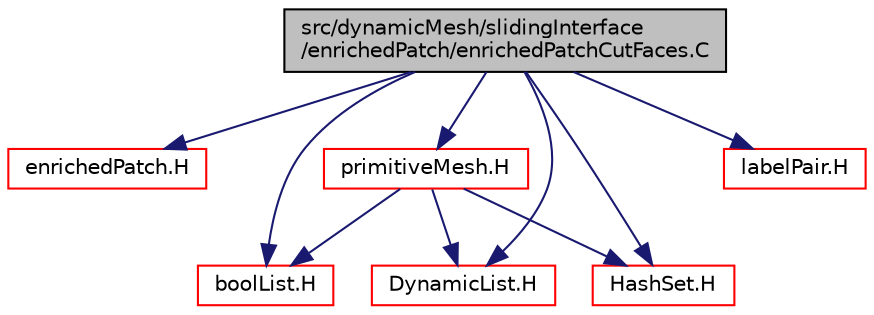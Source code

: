 digraph "src/dynamicMesh/slidingInterface/enrichedPatch/enrichedPatchCutFaces.C"
{
  bgcolor="transparent";
  edge [fontname="Helvetica",fontsize="10",labelfontname="Helvetica",labelfontsize="10"];
  node [fontname="Helvetica",fontsize="10",shape=record];
  Node1 [label="src/dynamicMesh/slidingInterface\l/enrichedPatch/enrichedPatchCutFaces.C",height=0.2,width=0.4,color="black", fillcolor="grey75", style="filled", fontcolor="black"];
  Node1 -> Node2 [color="midnightblue",fontsize="10",style="solid",fontname="Helvetica"];
  Node2 [label="enrichedPatch.H",height=0.2,width=0.4,color="red",URL="$a04920.html"];
  Node1 -> Node3 [color="midnightblue",fontsize="10",style="solid",fontname="Helvetica"];
  Node3 [label="boolList.H",height=0.2,width=0.4,color="red",URL="$a08805.html"];
  Node1 -> Node4 [color="midnightblue",fontsize="10",style="solid",fontname="Helvetica"];
  Node4 [label="DynamicList.H",height=0.2,width=0.4,color="red",URL="$a07627.html"];
  Node1 -> Node5 [color="midnightblue",fontsize="10",style="solid",fontname="Helvetica"];
  Node5 [label="labelPair.H",height=0.2,width=0.4,color="red",URL="$a08908.html"];
  Node1 -> Node6 [color="midnightblue",fontsize="10",style="solid",fontname="Helvetica"];
  Node6 [label="primitiveMesh.H",height=0.2,width=0.4,color="red",URL="$a08715.html"];
  Node6 -> Node4 [color="midnightblue",fontsize="10",style="solid",fontname="Helvetica"];
  Node6 -> Node3 [color="midnightblue",fontsize="10",style="solid",fontname="Helvetica"];
  Node6 -> Node7 [color="midnightblue",fontsize="10",style="solid",fontname="Helvetica"];
  Node7 [label="HashSet.H",height=0.2,width=0.4,color="red",URL="$a07573.html"];
  Node1 -> Node7 [color="midnightblue",fontsize="10",style="solid",fontname="Helvetica"];
}
